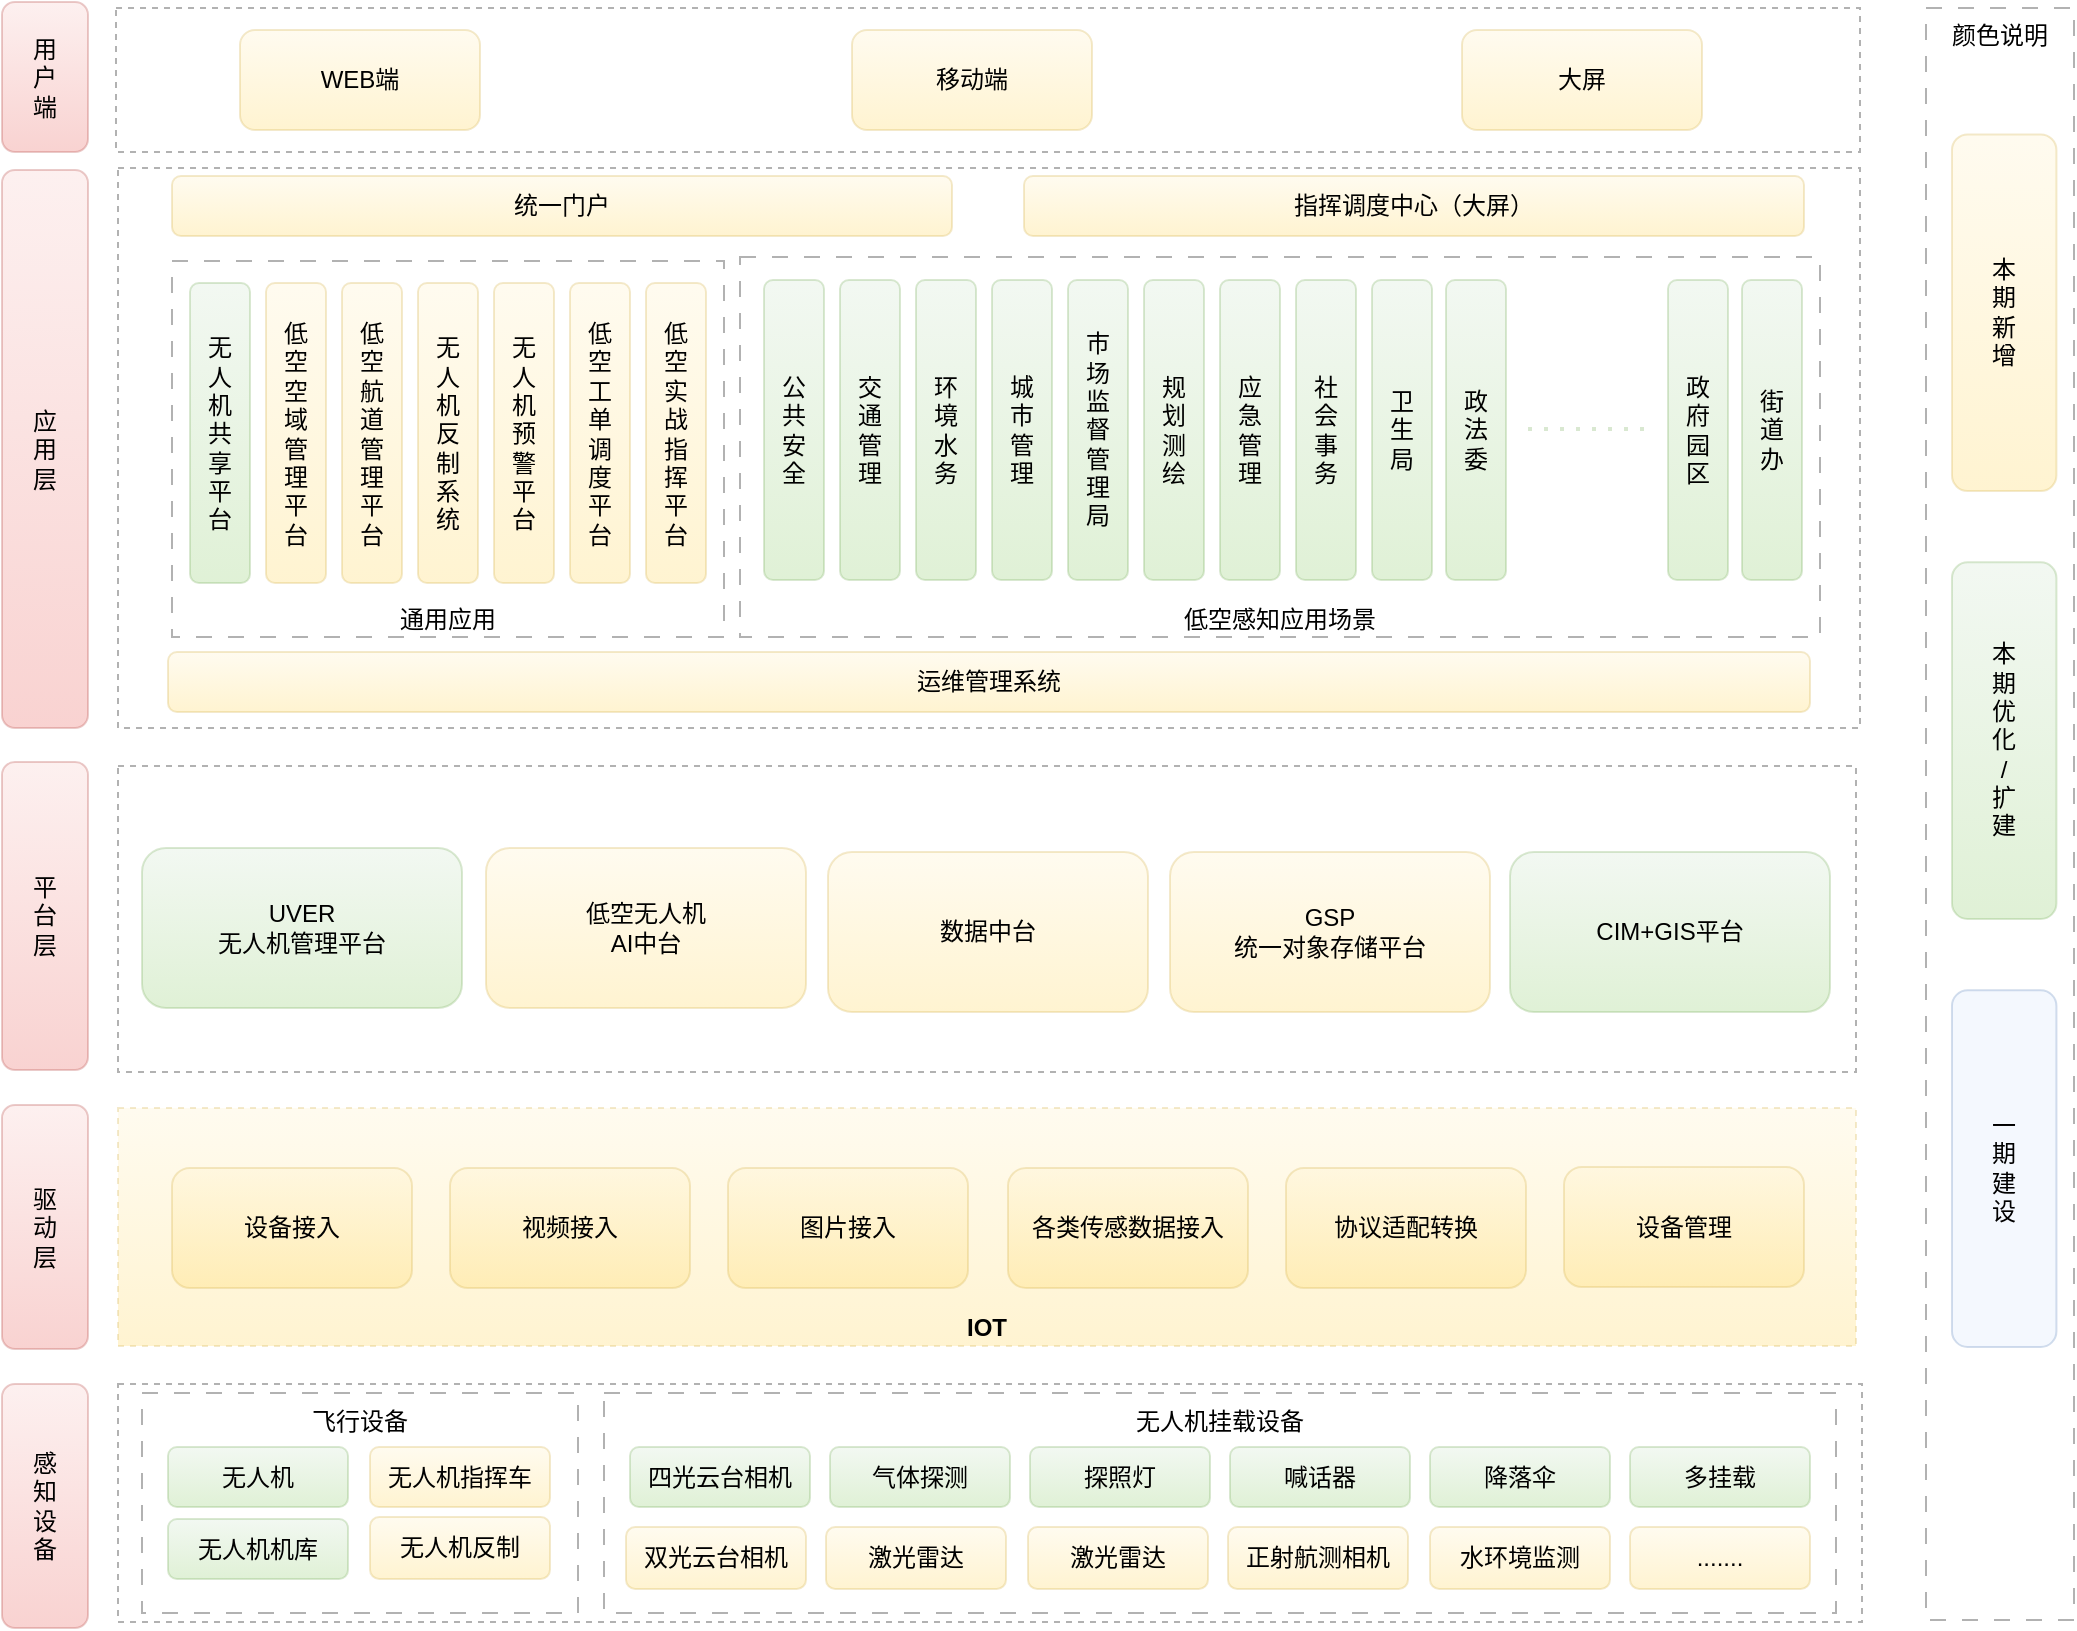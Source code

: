 <mxfile version="21.5.0" type="github">
  <diagram name="第 1 页" id="qgnPjLoxKlH5nG3LD3r0">
    <mxGraphModel dx="1434" dy="1222" grid="0" gridSize="10" guides="1" tooltips="1" connect="1" arrows="1" fold="1" page="0" pageScale="1" pageWidth="1169" pageHeight="827" math="0" shadow="0">
      <root>
        <mxCell id="0" />
        <mxCell id="1" parent="0" />
        <mxCell id="6TijYfAXvn3jRtj2vqhA-1" value="" style="rounded=0;whiteSpace=wrap;html=1;verticalAlign=middle;opacity=30;glass=0;dashed=1;" parent="1" vertex="1">
          <mxGeometry x="255" y="149" width="869" height="153" as="geometry" />
        </mxCell>
        <mxCell id="6TijYfAXvn3jRtj2vqhA-2" value="感&lt;br&gt;知&lt;br&gt;设&lt;br&gt;备" style="rounded=1;whiteSpace=wrap;html=1;opacity=30;fillColor=#f8cecc;gradientColor=#ea6b66;strokeColor=#b85450;" parent="1" vertex="1">
          <mxGeometry x="197" y="458" width="43" height="122" as="geometry" />
        </mxCell>
        <mxCell id="6TijYfAXvn3jRtj2vqhA-3" value="" style="rounded=0;whiteSpace=wrap;html=1;glass=0;opacity=30;dashed=1;" parent="1" vertex="1">
          <mxGeometry x="255" y="458" width="872" height="119" as="geometry" />
        </mxCell>
        <mxCell id="6TijYfAXvn3jRtj2vqhA-4" value="驱&lt;br&gt;动&lt;br&gt;层" style="rounded=1;whiteSpace=wrap;html=1;opacity=30;fillColor=#f8cecc;gradientColor=#ea6b66;strokeColor=#b85450;" parent="1" vertex="1">
          <mxGeometry x="197" y="318.5" width="43" height="122" as="geometry" />
        </mxCell>
        <mxCell id="6TijYfAXvn3jRtj2vqhA-7" value="&lt;b&gt;IOT&lt;/b&gt;" style="rounded=0;whiteSpace=wrap;html=1;verticalAlign=bottom;opacity=30;glass=0;dashed=1;fillColor=#fff2cc;strokeColor=#d6b656;gradientColor=#ffd966;" parent="1" vertex="1">
          <mxGeometry x="255" y="320" width="869" height="119" as="geometry" />
        </mxCell>
        <mxCell id="6TijYfAXvn3jRtj2vqhA-8" value="平&lt;br&gt;台&lt;br&gt;层" style="rounded=1;whiteSpace=wrap;html=1;opacity=30;fillColor=#f8cecc;gradientColor=#ea6b66;strokeColor=#b85450;" parent="1" vertex="1">
          <mxGeometry x="197" y="147" width="43" height="154" as="geometry" />
        </mxCell>
        <mxCell id="6TijYfAXvn3jRtj2vqhA-9" value="设备接入" style="rounded=1;whiteSpace=wrap;html=1;opacity=30;fillColor=#fff2cc;gradientColor=#ffd966;strokeColor=#d6b656;" parent="1" vertex="1">
          <mxGeometry x="282" y="350" width="120" height="60" as="geometry" />
        </mxCell>
        <mxCell id="6TijYfAXvn3jRtj2vqhA-10" value="协议适配转换" style="rounded=1;whiteSpace=wrap;html=1;opacity=30;fillColor=#fff2cc;gradientColor=#ffd966;strokeColor=#d6b656;" parent="1" vertex="1">
          <mxGeometry x="839" y="350" width="120" height="60" as="geometry" />
        </mxCell>
        <mxCell id="6TijYfAXvn3jRtj2vqhA-11" value="视频接入" style="rounded=1;whiteSpace=wrap;html=1;opacity=30;fillColor=#fff2cc;gradientColor=#ffd966;strokeColor=#d6b656;" parent="1" vertex="1">
          <mxGeometry x="421" y="350" width="120" height="60" as="geometry" />
        </mxCell>
        <mxCell id="6TijYfAXvn3jRtj2vqhA-12" value="各类传感数据接入" style="rounded=1;whiteSpace=wrap;html=1;opacity=30;fillColor=#fff2cc;gradientColor=#ffd966;strokeColor=#d6b656;" parent="1" vertex="1">
          <mxGeometry x="700" y="350" width="120" height="60" as="geometry" />
        </mxCell>
        <mxCell id="6TijYfAXvn3jRtj2vqhA-13" value="图片接入" style="rounded=1;whiteSpace=wrap;html=1;opacity=30;fillColor=#fff2cc;gradientColor=#ffd966;strokeColor=#d6b656;" parent="1" vertex="1">
          <mxGeometry x="560" y="350" width="120" height="60" as="geometry" />
        </mxCell>
        <mxCell id="6TijYfAXvn3jRtj2vqhA-14" value="设备管理" style="rounded=1;whiteSpace=wrap;html=1;opacity=30;fillColor=#fff2cc;gradientColor=#ffd966;strokeColor=#d6b656;" parent="1" vertex="1">
          <mxGeometry x="978" y="349.5" width="120" height="60" as="geometry" />
        </mxCell>
        <mxCell id="6TijYfAXvn3jRtj2vqhA-15" value="GSP&lt;br&gt;统一对象存储平台" style="rounded=1;whiteSpace=wrap;html=1;opacity=30;fillColor=#fff2cc;gradientColor=#ffd966;strokeColor=#d6b656;" parent="1" vertex="1">
          <mxGeometry x="781" y="192" width="160" height="80" as="geometry" />
        </mxCell>
        <mxCell id="6TijYfAXvn3jRtj2vqhA-16" value="UVER&lt;br&gt;无人机管理平台" style="rounded=1;whiteSpace=wrap;html=1;opacity=30;fillColor=#d5e8d4;gradientColor=#97d077;strokeColor=#82b366;" parent="1" vertex="1">
          <mxGeometry x="267" y="190" width="160" height="80" as="geometry" />
        </mxCell>
        <mxCell id="6TijYfAXvn3jRtj2vqhA-17" value="应&lt;br&gt;用&lt;br&gt;层" style="rounded=1;whiteSpace=wrap;html=1;fillColor=#f8cecc;strokeColor=#b85450;opacity=30;gradientColor=#ea6b66;" parent="1" vertex="1">
          <mxGeometry x="197" y="-149" width="43" height="279" as="geometry" />
        </mxCell>
        <mxCell id="6TijYfAXvn3jRtj2vqhA-18" value="" style="rounded=0;whiteSpace=wrap;html=1;verticalAlign=middle;opacity=30;fillColor=default;strokeColor=default;glass=0;dashed=1;" parent="1" vertex="1">
          <mxGeometry x="255" y="-150" width="871" height="280" as="geometry" />
        </mxCell>
        <mxCell id="6TijYfAXvn3jRtj2vqhA-19" value="统一门户" style="rounded=1;whiteSpace=wrap;html=1;opacity=30;fillColor=#fff2cc;strokeColor=#d6b656;gradientColor=#ffd966;" parent="1" vertex="1">
          <mxGeometry x="282" y="-146" width="390" height="30" as="geometry" />
        </mxCell>
        <mxCell id="6TijYfAXvn3jRtj2vqhA-20" value="运维管理系统" style="rounded=1;whiteSpace=wrap;html=1;opacity=30;fillColor=#fff2cc;strokeColor=#d6b656;gradientColor=#ffd966;" parent="1" vertex="1">
          <mxGeometry x="280" y="92" width="821" height="30" as="geometry" />
        </mxCell>
        <mxCell id="6TijYfAXvn3jRtj2vqhA-25" value="低空无人机&lt;br&gt;AI中台" style="rounded=1;whiteSpace=wrap;html=1;opacity=30;fillColor=#fff2cc;gradientColor=#ffd966;strokeColor=#d6b656;" parent="1" vertex="1">
          <mxGeometry x="439" y="190" width="160" height="80" as="geometry" />
        </mxCell>
        <mxCell id="6TijYfAXvn3jRtj2vqhA-26" value="数据中台" style="rounded=1;whiteSpace=wrap;html=1;opacity=30;fillColor=#fff2cc;gradientColor=#ffd966;strokeColor=#d6b656;" parent="1" vertex="1">
          <mxGeometry x="610" y="192" width="160" height="80" as="geometry" />
        </mxCell>
        <mxCell id="6TijYfAXvn3jRtj2vqhA-27" value="CIM+GIS平台" style="rounded=1;whiteSpace=wrap;html=1;opacity=30;fillColor=#d5e8d4;gradientColor=#97d077;strokeColor=#82b366;" parent="1" vertex="1">
          <mxGeometry x="951" y="192" width="160" height="80" as="geometry" />
        </mxCell>
        <mxCell id="6TijYfAXvn3jRtj2vqhA-28" value="指挥调度中心（大屏）" style="rounded=1;whiteSpace=wrap;html=1;opacity=30;fillColor=#fff2cc;strokeColor=#d6b656;gradientColor=#ffd966;" parent="1" vertex="1">
          <mxGeometry x="708" y="-146" width="390" height="30" as="geometry" />
        </mxCell>
        <mxCell id="6TijYfAXvn3jRtj2vqhA-29" value="用&lt;br&gt;户&lt;br&gt;端" style="rounded=1;whiteSpace=wrap;html=1;fillColor=#f8cecc;strokeColor=#b85450;opacity=30;gradientColor=#ea6b66;" parent="1" vertex="1">
          <mxGeometry x="197" y="-233" width="43" height="75" as="geometry" />
        </mxCell>
        <mxCell id="6TijYfAXvn3jRtj2vqhA-30" value="" style="rounded=0;whiteSpace=wrap;html=1;glass=0;opacity=30;fillColor=default;strokeColor=default;dashed=1;" parent="1" vertex="1">
          <mxGeometry x="254" y="-230" width="872" height="72" as="geometry" />
        </mxCell>
        <mxCell id="6TijYfAXvn3jRtj2vqhA-32" value="WEB端" style="rounded=1;whiteSpace=wrap;html=1;opacity=30;fillColor=#fff2cc;strokeColor=#d6b656;gradientColor=#ffd966;" parent="1" vertex="1">
          <mxGeometry x="316" y="-219" width="120" height="50" as="geometry" />
        </mxCell>
        <mxCell id="6TijYfAXvn3jRtj2vqhA-34" value="移动端" style="rounded=1;whiteSpace=wrap;html=1;opacity=30;fillColor=#fff2cc;strokeColor=#d6b656;gradientColor=#ffd966;" parent="1" vertex="1">
          <mxGeometry x="622" y="-219" width="120" height="50" as="geometry" />
        </mxCell>
        <mxCell id="6TijYfAXvn3jRtj2vqhA-35" value="大屏" style="rounded=1;whiteSpace=wrap;html=1;opacity=30;fillColor=#fff2cc;strokeColor=#d6b656;gradientColor=#ffd966;" parent="1" vertex="1">
          <mxGeometry x="927" y="-219" width="120" height="50" as="geometry" />
        </mxCell>
        <mxCell id="Pg3nfauNyvNF7lVv-B0n-32" value="" style="group" vertex="1" connectable="0" parent="1">
          <mxGeometry x="282" y="-103.5" width="276" height="188" as="geometry" />
        </mxCell>
        <mxCell id="6TijYfAXvn3jRtj2vqhA-31" value="通用应用" style="rounded=0;whiteSpace=wrap;html=1;opacity=30;verticalAlign=bottom;dashed=1;dashPattern=8 8;" parent="Pg3nfauNyvNF7lVv-B0n-32" vertex="1">
          <mxGeometry width="276" height="188" as="geometry" />
        </mxCell>
        <mxCell id="6TijYfAXvn3jRtj2vqhA-22" value="低&lt;br&gt;空&lt;br&gt;空&lt;br&gt;域&lt;br&gt;管&lt;br&gt;理&lt;br&gt;平&lt;br&gt;台" style="rounded=1;whiteSpace=wrap;html=1;opacity=30;fillColor=#fff2cc;strokeColor=#d6b656;gradientColor=#ffd966;" parent="Pg3nfauNyvNF7lVv-B0n-32" vertex="1">
          <mxGeometry x="47" y="11" width="30" height="150" as="geometry" />
        </mxCell>
        <mxCell id="6TijYfAXvn3jRtj2vqhA-23" value="低&lt;br&gt;空&lt;br&gt;航&lt;br&gt;道&lt;br&gt;管&lt;br&gt;理&lt;br&gt;平&lt;br&gt;台" style="rounded=1;whiteSpace=wrap;html=1;opacity=30;fillColor=#fff2cc;strokeColor=#d6b656;gradientColor=#ffd966;" parent="Pg3nfauNyvNF7lVv-B0n-32" vertex="1">
          <mxGeometry x="85" y="11" width="30" height="150" as="geometry" />
        </mxCell>
        <mxCell id="6TijYfAXvn3jRtj2vqhA-24" value="无&lt;br&gt;人&lt;br&gt;机&lt;br&gt;反&lt;br&gt;制&lt;br&gt;系&lt;br&gt;统" style="rounded=1;whiteSpace=wrap;html=1;opacity=30;fillColor=#fff2cc;strokeColor=#d6b656;gradientColor=#ffd966;" parent="Pg3nfauNyvNF7lVv-B0n-32" vertex="1">
          <mxGeometry x="123" y="11" width="30" height="150" as="geometry" />
        </mxCell>
        <mxCell id="6TijYfAXvn3jRtj2vqhA-36" value="无&lt;br&gt;人&lt;br&gt;机&lt;br&gt;预&lt;br&gt;警&lt;br&gt;平&lt;br&gt;台" style="rounded=1;whiteSpace=wrap;html=1;opacity=30;fillColor=#fff2cc;strokeColor=#d6b656;gradientColor=#ffd966;" parent="Pg3nfauNyvNF7lVv-B0n-32" vertex="1">
          <mxGeometry x="161" y="11" width="30" height="150" as="geometry" />
        </mxCell>
        <mxCell id="6TijYfAXvn3jRtj2vqhA-38" value="无&lt;br&gt;人&lt;br&gt;机&lt;br&gt;共&lt;br&gt;享&lt;br&gt;平&lt;br&gt;台" style="rounded=1;whiteSpace=wrap;html=1;opacity=30;fillColor=#d5e8d4;strokeColor=#82b366;gradientColor=#97d077;" parent="Pg3nfauNyvNF7lVv-B0n-32" vertex="1">
          <mxGeometry x="9" y="11" width="30" height="150" as="geometry" />
        </mxCell>
        <mxCell id="Pg3nfauNyvNF7lVv-B0n-30" value="低&lt;br&gt;空&lt;br&gt;工&lt;br&gt;单&lt;br&gt;调&lt;br&gt;度&lt;br&gt;平&lt;br&gt;台" style="rounded=1;whiteSpace=wrap;html=1;opacity=30;fillColor=#fff2cc;strokeColor=#d6b656;gradientColor=#ffd966;" vertex="1" parent="Pg3nfauNyvNF7lVv-B0n-32">
          <mxGeometry x="199" y="11" width="30" height="150" as="geometry" />
        </mxCell>
        <mxCell id="Pg3nfauNyvNF7lVv-B0n-31" value="低&lt;br&gt;空&lt;br&gt;实&lt;br&gt;战&lt;br&gt;指&lt;br&gt;挥&lt;br&gt;平&lt;br&gt;台" style="rounded=1;whiteSpace=wrap;html=1;opacity=30;fillColor=#fff2cc;strokeColor=#d6b656;gradientColor=#ffd966;" vertex="1" parent="Pg3nfauNyvNF7lVv-B0n-32">
          <mxGeometry x="237" y="11" width="30" height="150" as="geometry" />
        </mxCell>
        <mxCell id="Pg3nfauNyvNF7lVv-B0n-50" value="" style="group" vertex="1" connectable="0" parent="1">
          <mxGeometry x="566" y="-105.5" width="540" height="190" as="geometry" />
        </mxCell>
        <mxCell id="6TijYfAXvn3jRtj2vqhA-37" value="低空感知应用场景" style="rounded=0;whiteSpace=wrap;html=1;opacity=30;verticalAlign=bottom;dashed=1;dashPattern=8 8;" parent="Pg3nfauNyvNF7lVv-B0n-50" vertex="1">
          <mxGeometry width="540" height="190" as="geometry" />
        </mxCell>
        <mxCell id="6TijYfAXvn3jRtj2vqhA-39" value="交&lt;br&gt;通&lt;br&gt;管&lt;br&gt;理" style="rounded=1;whiteSpace=wrap;html=1;opacity=30;fillColor=#d5e8d4;strokeColor=#82b366;gradientColor=#97d077;" parent="Pg3nfauNyvNF7lVv-B0n-50" vertex="1">
          <mxGeometry x="50" y="11.5" width="30" height="150" as="geometry" />
        </mxCell>
        <mxCell id="6TijYfAXvn3jRtj2vqhA-40" value="环&lt;br&gt;境&lt;br&gt;水&lt;br&gt;务" style="rounded=1;whiteSpace=wrap;html=1;opacity=30;fillColor=#d5e8d4;strokeColor=#82b366;gradientColor=#97d077;" parent="Pg3nfauNyvNF7lVv-B0n-50" vertex="1">
          <mxGeometry x="88" y="11.5" width="30" height="150" as="geometry" />
        </mxCell>
        <mxCell id="6TijYfAXvn3jRtj2vqhA-41" value="城&lt;br&gt;市&lt;br&gt;管&lt;br&gt;理" style="rounded=1;whiteSpace=wrap;html=1;opacity=30;fillColor=#d5e8d4;strokeColor=#82b366;gradientColor=#97d077;" parent="Pg3nfauNyvNF7lVv-B0n-50" vertex="1">
          <mxGeometry x="126" y="11.5" width="30" height="150" as="geometry" />
        </mxCell>
        <mxCell id="6TijYfAXvn3jRtj2vqhA-42" value="市&lt;br&gt;场&lt;br&gt;监&lt;br&gt;督&lt;br&gt;管&lt;br&gt;理&lt;br&gt;局" style="rounded=1;whiteSpace=wrap;html=1;opacity=30;fillColor=#d5e8d4;strokeColor=#82b366;gradientColor=#97d077;" parent="Pg3nfauNyvNF7lVv-B0n-50" vertex="1">
          <mxGeometry x="164" y="11.5" width="30" height="150" as="geometry" />
        </mxCell>
        <mxCell id="6TijYfAXvn3jRtj2vqhA-43" value="公&lt;br&gt;共&lt;br&gt;安&lt;br&gt;全" style="rounded=1;whiteSpace=wrap;html=1;opacity=30;fillColor=#d5e8d4;strokeColor=#82b366;gradientColor=#97d077;" parent="Pg3nfauNyvNF7lVv-B0n-50" vertex="1">
          <mxGeometry x="12" y="11.5" width="30" height="150" as="geometry" />
        </mxCell>
        <mxCell id="6TijYfAXvn3jRtj2vqhA-44" value="应&lt;br&gt;急&lt;br&gt;管&lt;br&gt;理" style="rounded=1;whiteSpace=wrap;html=1;opacity=30;fillColor=#d5e8d4;strokeColor=#82b366;gradientColor=#97d077;" parent="Pg3nfauNyvNF7lVv-B0n-50" vertex="1">
          <mxGeometry x="240" y="11.5" width="30" height="150" as="geometry" />
        </mxCell>
        <mxCell id="6TijYfAXvn3jRtj2vqhA-45" value="社&lt;br&gt;会&lt;br&gt;事&lt;br&gt;务" style="rounded=1;whiteSpace=wrap;html=1;opacity=30;fillColor=#d5e8d4;strokeColor=#82b366;gradientColor=#97d077;" parent="Pg3nfauNyvNF7lVv-B0n-50" vertex="1">
          <mxGeometry x="278" y="11.5" width="30" height="150" as="geometry" />
        </mxCell>
        <mxCell id="6TijYfAXvn3jRtj2vqhA-46" value="卫&lt;br&gt;生&lt;br&gt;局" style="rounded=1;whiteSpace=wrap;html=1;opacity=30;fillColor=#d5e8d4;strokeColor=#82b366;gradientColor=#97d077;" parent="Pg3nfauNyvNF7lVv-B0n-50" vertex="1">
          <mxGeometry x="316" y="11.5" width="30" height="150" as="geometry" />
        </mxCell>
        <mxCell id="6TijYfAXvn3jRtj2vqhA-47" value="政&lt;br&gt;府&lt;br&gt;园&lt;br&gt;区" style="rounded=1;whiteSpace=wrap;html=1;opacity=30;fillColor=#d5e8d4;strokeColor=#82b366;gradientColor=#97d077;" parent="Pg3nfauNyvNF7lVv-B0n-50" vertex="1">
          <mxGeometry x="464" y="11.5" width="30" height="150" as="geometry" />
        </mxCell>
        <mxCell id="6TijYfAXvn3jRtj2vqhA-48" value="规&lt;br&gt;划&lt;br&gt;测&lt;br&gt;绘" style="rounded=1;whiteSpace=wrap;html=1;opacity=30;fillColor=#d5e8d4;strokeColor=#82b366;gradientColor=#97d077;" parent="Pg3nfauNyvNF7lVv-B0n-50" vertex="1">
          <mxGeometry x="202" y="11.5" width="30" height="150" as="geometry" />
        </mxCell>
        <mxCell id="6TijYfAXvn3jRtj2vqhA-49" value="街&lt;br&gt;道&lt;br&gt;办" style="rounded=1;whiteSpace=wrap;html=1;opacity=30;fillColor=#d5e8d4;strokeColor=#82b366;gradientColor=#97d077;" parent="Pg3nfauNyvNF7lVv-B0n-50" vertex="1">
          <mxGeometry x="501" y="11.5" width="30" height="150" as="geometry" />
        </mxCell>
        <mxCell id="6TijYfAXvn3jRtj2vqhA-50" value="" style="endArrow=none;dashed=1;html=1;dashPattern=1 3;strokeWidth=2;rounded=1;fillColor=#d5e8d4;strokeColor=#82b366;fontSize=12;opacity=30;gradientColor=#97d077;" parent="Pg3nfauNyvNF7lVv-B0n-50" edge="1">
          <mxGeometry width="50" height="50" relative="1" as="geometry">
            <mxPoint x="394" y="86" as="sourcePoint" />
            <mxPoint x="453" y="86" as="targetPoint" />
          </mxGeometry>
        </mxCell>
        <mxCell id="Pg3nfauNyvNF7lVv-B0n-33" value="政&lt;br&gt;法&lt;br&gt;委" style="rounded=1;whiteSpace=wrap;html=1;opacity=30;fillColor=#d5e8d4;strokeColor=#82b366;gradientColor=#97d077;" vertex="1" parent="Pg3nfauNyvNF7lVv-B0n-50">
          <mxGeometry x="353" y="11.5" width="30" height="150" as="geometry" />
        </mxCell>
        <mxCell id="Pg3nfauNyvNF7lVv-B0n-6" value="飞行设备" style="rounded=0;whiteSpace=wrap;html=1;opacity=30;verticalAlign=top;dashed=1;dashPattern=8 8;" vertex="1" parent="1">
          <mxGeometry x="267" y="462.5" width="218" height="110" as="geometry" />
        </mxCell>
        <mxCell id="Pg3nfauNyvNF7lVv-B0n-7" value="无人机" style="rounded=1;whiteSpace=wrap;html=1;opacity=30;fillColor=#d5e8d4;strokeColor=#82b366;gradientColor=#97d077;" vertex="1" parent="1">
          <mxGeometry x="280" y="489.5" width="90" height="30" as="geometry" />
        </mxCell>
        <mxCell id="Pg3nfauNyvNF7lVv-B0n-8" value="无人机机库" style="rounded=1;whiteSpace=wrap;html=1;opacity=30;fillColor=#d5e8d4;strokeColor=#82b366;gradientColor=#97d077;" vertex="1" parent="1">
          <mxGeometry x="280" y="525.5" width="90" height="30" as="geometry" />
        </mxCell>
        <mxCell id="Pg3nfauNyvNF7lVv-B0n-9" value="无人机指挥车" style="rounded=1;whiteSpace=wrap;html=1;opacity=30;fillColor=#fff2cc;strokeColor=#d6b656;gradientColor=#ffd966;" vertex="1" parent="1">
          <mxGeometry x="381" y="489.5" width="90" height="30" as="geometry" />
        </mxCell>
        <mxCell id="Pg3nfauNyvNF7lVv-B0n-10" value="无人机反制" style="rounded=1;whiteSpace=wrap;html=1;opacity=30;fillColor=#fff2cc;strokeColor=#d6b656;gradientColor=#ffd966;" vertex="1" parent="1">
          <mxGeometry x="381" y="524.5" width="90" height="31" as="geometry" />
        </mxCell>
        <mxCell id="Pg3nfauNyvNF7lVv-B0n-11" value="无人机挂载设备" style="rounded=0;whiteSpace=wrap;html=1;opacity=30;verticalAlign=top;dashed=1;dashPattern=8 8;" vertex="1" parent="1">
          <mxGeometry x="498" y="462.5" width="616" height="110" as="geometry" />
        </mxCell>
        <mxCell id="Pg3nfauNyvNF7lVv-B0n-12" value="四光云台相机" style="rounded=1;whiteSpace=wrap;html=1;opacity=30;fillColor=#d5e8d4;strokeColor=#82b366;gradientColor=#97d077;" vertex="1" parent="1">
          <mxGeometry x="511" y="489.5" width="90" height="30" as="geometry" />
        </mxCell>
        <mxCell id="Pg3nfauNyvNF7lVv-B0n-13" value="气体探测" style="rounded=1;whiteSpace=wrap;html=1;opacity=30;fillColor=#d5e8d4;strokeColor=#82b366;gradientColor=#97d077;" vertex="1" parent="1">
          <mxGeometry x="611" y="489.5" width="90" height="30" as="geometry" />
        </mxCell>
        <mxCell id="Pg3nfauNyvNF7lVv-B0n-17" value="探照灯" style="rounded=1;whiteSpace=wrap;html=1;opacity=30;fillColor=#d5e8d4;strokeColor=#82b366;gradientColor=#97d077;" vertex="1" parent="1">
          <mxGeometry x="711" y="489.5" width="90" height="30" as="geometry" />
        </mxCell>
        <mxCell id="Pg3nfauNyvNF7lVv-B0n-18" value="喊话器" style="rounded=1;whiteSpace=wrap;html=1;opacity=30;fillColor=#d5e8d4;strokeColor=#82b366;gradientColor=#97d077;" vertex="1" parent="1">
          <mxGeometry x="811" y="489.5" width="90" height="30" as="geometry" />
        </mxCell>
        <mxCell id="Pg3nfauNyvNF7lVv-B0n-19" value="降落伞" style="rounded=1;whiteSpace=wrap;html=1;opacity=30;fillColor=#d5e8d4;strokeColor=#82b366;gradientColor=#97d077;" vertex="1" parent="1">
          <mxGeometry x="911" y="489.5" width="90" height="30" as="geometry" />
        </mxCell>
        <mxCell id="Pg3nfauNyvNF7lVv-B0n-20" value="多挂载" style="rounded=1;whiteSpace=wrap;html=1;opacity=30;fillColor=#d5e8d4;strokeColor=#82b366;gradientColor=#97d077;" vertex="1" parent="1">
          <mxGeometry x="1011" y="489.5" width="90" height="30" as="geometry" />
        </mxCell>
        <mxCell id="Pg3nfauNyvNF7lVv-B0n-21" value="双光云台相机" style="rounded=1;whiteSpace=wrap;html=1;opacity=30;fillColor=#fff2cc;strokeColor=#d6b656;gradientColor=#ffd966;" vertex="1" parent="1">
          <mxGeometry x="509" y="529.5" width="90" height="31" as="geometry" />
        </mxCell>
        <mxCell id="Pg3nfauNyvNF7lVv-B0n-22" value="激光雷达" style="rounded=1;whiteSpace=wrap;html=1;opacity=30;fillColor=#fff2cc;strokeColor=#d6b656;gradientColor=#ffd966;" vertex="1" parent="1">
          <mxGeometry x="609" y="529.5" width="90" height="31" as="geometry" />
        </mxCell>
        <mxCell id="Pg3nfauNyvNF7lVv-B0n-23" value="激光雷达" style="rounded=1;whiteSpace=wrap;html=1;opacity=30;fillColor=#fff2cc;strokeColor=#d6b656;gradientColor=#ffd966;" vertex="1" parent="1">
          <mxGeometry x="710" y="529.5" width="90" height="31" as="geometry" />
        </mxCell>
        <mxCell id="Pg3nfauNyvNF7lVv-B0n-24" value="正射航测相机" style="rounded=1;whiteSpace=wrap;html=1;opacity=30;fillColor=#fff2cc;strokeColor=#d6b656;gradientColor=#ffd966;" vertex="1" parent="1">
          <mxGeometry x="810" y="529.5" width="90" height="31" as="geometry" />
        </mxCell>
        <mxCell id="Pg3nfauNyvNF7lVv-B0n-25" value="水环境监测" style="rounded=1;whiteSpace=wrap;html=1;opacity=30;fillColor=#fff2cc;strokeColor=#d6b656;gradientColor=#ffd966;" vertex="1" parent="1">
          <mxGeometry x="911" y="529.5" width="90" height="31" as="geometry" />
        </mxCell>
        <mxCell id="Pg3nfauNyvNF7lVv-B0n-26" value="......." style="rounded=1;whiteSpace=wrap;html=1;opacity=30;fillColor=#fff2cc;strokeColor=#d6b656;gradientColor=#ffd966;" vertex="1" parent="1">
          <mxGeometry x="1011" y="529.5" width="90" height="31" as="geometry" />
        </mxCell>
        <mxCell id="Pg3nfauNyvNF7lVv-B0n-51" value="颜色说明" style="rounded=0;whiteSpace=wrap;html=1;dashed=1;dashPattern=8 8;opacity=30;verticalAlign=top;movable=1;resizable=1;rotatable=1;deletable=1;editable=1;locked=0;connectable=1;" vertex="1" parent="1">
          <mxGeometry x="1159" y="-230" width="74.0" height="806" as="geometry" />
        </mxCell>
        <mxCell id="Pg3nfauNyvNF7lVv-B0n-1" value="本&lt;br&gt;期&lt;br&gt;新&lt;br&gt;增" style="rounded=1;whiteSpace=wrap;html=1;opacity=30;fillColor=#fff2cc;strokeColor=#d6b656;gradientColor=#ffd966;container=0;" vertex="1" parent="1">
          <mxGeometry x="1171.984" y="-166.805" width="52.235" height="178.319" as="geometry" />
        </mxCell>
        <mxCell id="Pg3nfauNyvNF7lVv-B0n-3" value="一&lt;br&gt;期&lt;br&gt;建&lt;br&gt;设" style="rounded=1;whiteSpace=wrap;html=1;opacity=30;fillColor=#dae8fc;strokeColor=#6c8ebf;" vertex="1" parent="1">
          <mxGeometry x="1171.984" y="261.159" width="52.235" height="178.319" as="geometry" />
        </mxCell>
        <mxCell id="Pg3nfauNyvNF7lVv-B0n-5" value="本&lt;br&gt;期&lt;br&gt;优&lt;br&gt;化&lt;br&gt;/&lt;br&gt;扩&lt;br&gt;建" style="rounded=1;whiteSpace=wrap;html=1;opacity=30;fillColor=#d5e8d4;strokeColor=#82b366;gradientColor=#97d077;" vertex="1" parent="1">
          <mxGeometry x="1171.984" y="47.177" width="52.235" height="178.319" as="geometry" />
        </mxCell>
      </root>
    </mxGraphModel>
  </diagram>
</mxfile>
